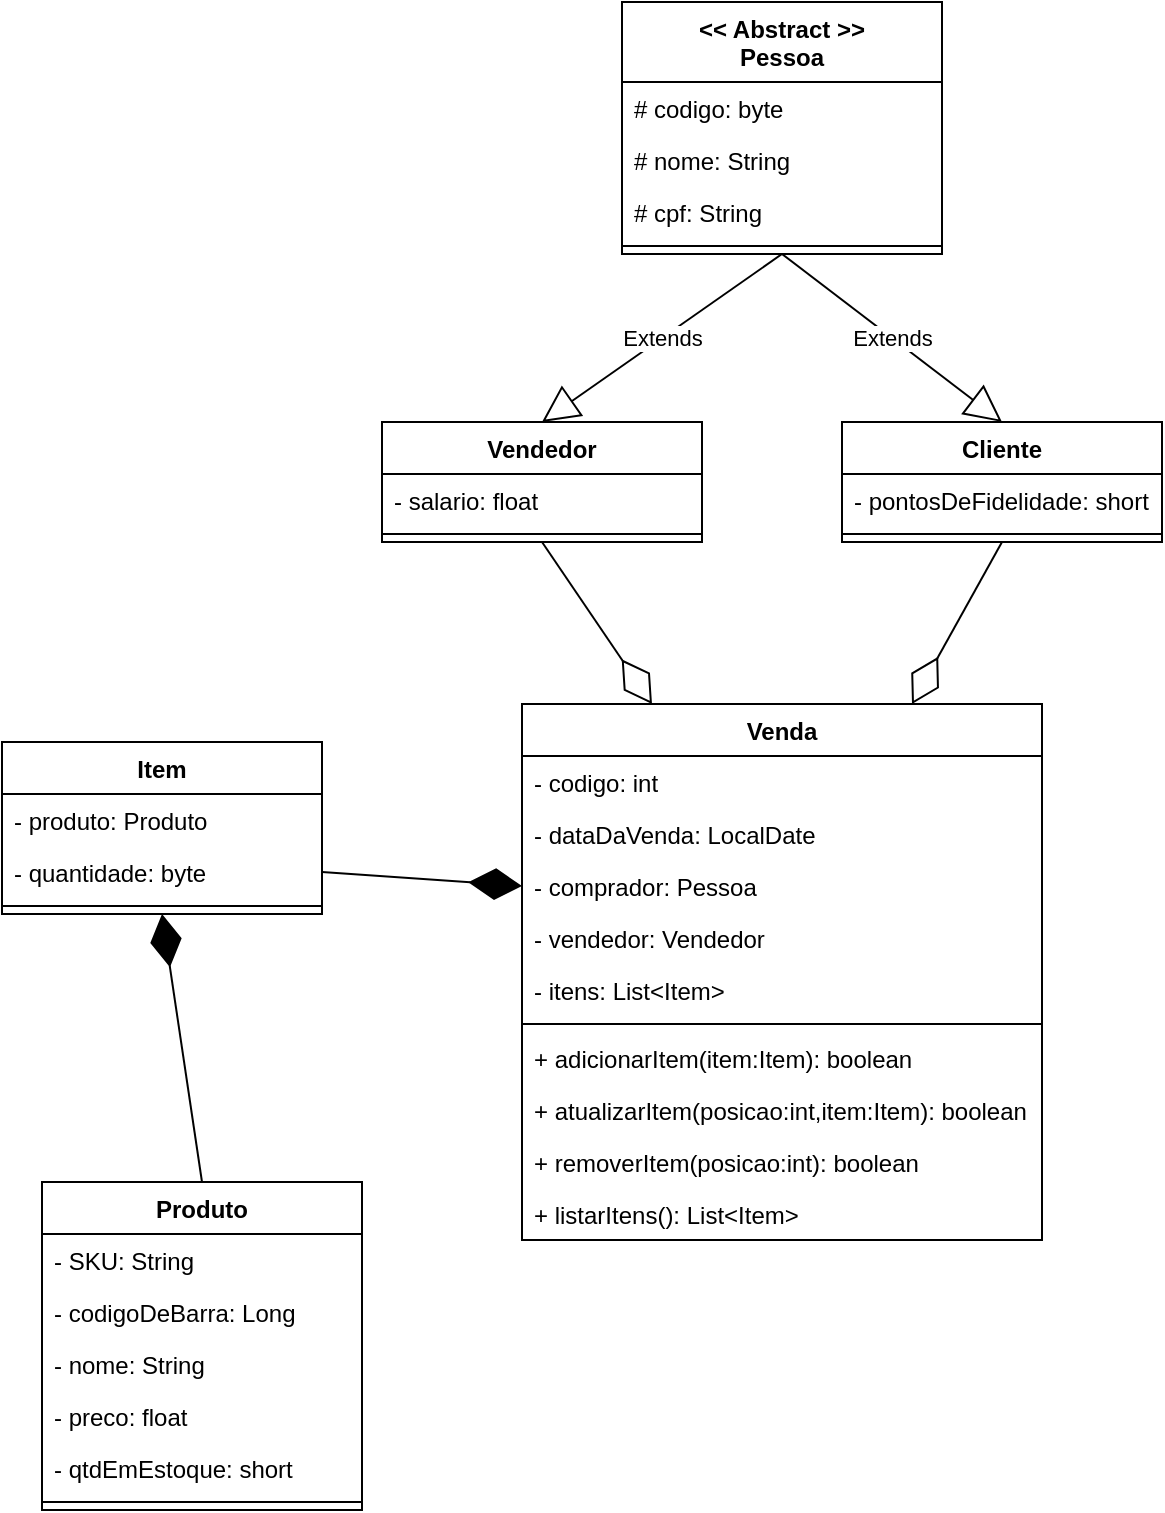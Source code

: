 <mxfile version="21.1.2" type="device">
  <diagram name="Página-1" id="vfj8W9pma-tqyQjv96Ef">
    <mxGraphModel dx="1104" dy="508" grid="1" gridSize="10" guides="1" tooltips="1" connect="1" arrows="1" fold="1" page="1" pageScale="1" pageWidth="827" pageHeight="1169" math="0" shadow="0">
      <root>
        <mxCell id="0" />
        <mxCell id="1" parent="0" />
        <mxCell id="E4ZKoApeam-6ELqJnfqk-1" value="Produto" style="swimlane;fontStyle=1;align=center;verticalAlign=top;childLayout=stackLayout;horizontal=1;startSize=26;horizontalStack=0;resizeParent=1;resizeParentMax=0;resizeLast=0;collapsible=1;marginBottom=0;" parent="1" vertex="1">
          <mxGeometry x="140" y="660" width="160" height="164" as="geometry" />
        </mxCell>
        <mxCell id="E4ZKoApeam-6ELqJnfqk-2" value="- SKU: String" style="text;strokeColor=none;fillColor=none;align=left;verticalAlign=top;spacingLeft=4;spacingRight=4;overflow=hidden;rotatable=0;points=[[0,0.5],[1,0.5]];portConstraint=eastwest;" parent="E4ZKoApeam-6ELqJnfqk-1" vertex="1">
          <mxGeometry y="26" width="160" height="26" as="geometry" />
        </mxCell>
        <mxCell id="E4ZKoApeam-6ELqJnfqk-5" value="- codigoDeBarra: Long" style="text;strokeColor=none;fillColor=none;align=left;verticalAlign=top;spacingLeft=4;spacingRight=4;overflow=hidden;rotatable=0;points=[[0,0.5],[1,0.5]];portConstraint=eastwest;" parent="E4ZKoApeam-6ELqJnfqk-1" vertex="1">
          <mxGeometry y="52" width="160" height="26" as="geometry" />
        </mxCell>
        <mxCell id="E4ZKoApeam-6ELqJnfqk-10" value="- nome: String" style="text;strokeColor=none;fillColor=none;align=left;verticalAlign=top;spacingLeft=4;spacingRight=4;overflow=hidden;rotatable=0;points=[[0,0.5],[1,0.5]];portConstraint=eastwest;" parent="E4ZKoApeam-6ELqJnfqk-1" vertex="1">
          <mxGeometry y="78" width="160" height="26" as="geometry" />
        </mxCell>
        <mxCell id="E4ZKoApeam-6ELqJnfqk-11" value="- preco: float" style="text;strokeColor=none;fillColor=none;align=left;verticalAlign=top;spacingLeft=4;spacingRight=4;overflow=hidden;rotatable=0;points=[[0,0.5],[1,0.5]];portConstraint=eastwest;" parent="E4ZKoApeam-6ELqJnfqk-1" vertex="1">
          <mxGeometry y="104" width="160" height="26" as="geometry" />
        </mxCell>
        <mxCell id="E4ZKoApeam-6ELqJnfqk-12" value="- qtdEmEstoque: short" style="text;strokeColor=none;fillColor=none;align=left;verticalAlign=top;spacingLeft=4;spacingRight=4;overflow=hidden;rotatable=0;points=[[0,0.5],[1,0.5]];portConstraint=eastwest;" parent="E4ZKoApeam-6ELqJnfqk-1" vertex="1">
          <mxGeometry y="130" width="160" height="26" as="geometry" />
        </mxCell>
        <mxCell id="E4ZKoApeam-6ELqJnfqk-3" value="" style="line;strokeWidth=1;fillColor=none;align=left;verticalAlign=middle;spacingTop=-1;spacingLeft=3;spacingRight=3;rotatable=0;labelPosition=right;points=[];portConstraint=eastwest;strokeColor=inherit;" parent="E4ZKoApeam-6ELqJnfqk-1" vertex="1">
          <mxGeometry y="156" width="160" height="8" as="geometry" />
        </mxCell>
        <mxCell id="E4ZKoApeam-6ELqJnfqk-13" value="Venda" style="swimlane;fontStyle=1;align=center;verticalAlign=top;childLayout=stackLayout;horizontal=1;startSize=26;horizontalStack=0;resizeParent=1;resizeParentMax=0;resizeLast=0;collapsible=1;marginBottom=0;" parent="1" vertex="1">
          <mxGeometry x="380" y="421" width="260" height="268" as="geometry" />
        </mxCell>
        <mxCell id="E4ZKoApeam-6ELqJnfqk-14" value="- codigo: int" style="text;strokeColor=none;fillColor=none;align=left;verticalAlign=top;spacingLeft=4;spacingRight=4;overflow=hidden;rotatable=0;points=[[0,0.5],[1,0.5]];portConstraint=eastwest;" parent="E4ZKoApeam-6ELqJnfqk-13" vertex="1">
          <mxGeometry y="26" width="260" height="26" as="geometry" />
        </mxCell>
        <mxCell id="E4ZKoApeam-6ELqJnfqk-17" value="- dataDaVenda: LocalDate" style="text;strokeColor=none;fillColor=none;align=left;verticalAlign=top;spacingLeft=4;spacingRight=4;overflow=hidden;rotatable=0;points=[[0,0.5],[1,0.5]];portConstraint=eastwest;" parent="E4ZKoApeam-6ELqJnfqk-13" vertex="1">
          <mxGeometry y="52" width="260" height="26" as="geometry" />
        </mxCell>
        <mxCell id="E4ZKoApeam-6ELqJnfqk-18" value="- comprador: Pessoa" style="text;strokeColor=none;fillColor=none;align=left;verticalAlign=top;spacingLeft=4;spacingRight=4;overflow=hidden;rotatable=0;points=[[0,0.5],[1,0.5]];portConstraint=eastwest;" parent="E4ZKoApeam-6ELqJnfqk-13" vertex="1">
          <mxGeometry y="78" width="260" height="26" as="geometry" />
        </mxCell>
        <mxCell id="E4ZKoApeam-6ELqJnfqk-35" value="- vendedor: Vendedor" style="text;strokeColor=none;fillColor=none;align=left;verticalAlign=top;spacingLeft=4;spacingRight=4;overflow=hidden;rotatable=0;points=[[0,0.5],[1,0.5]];portConstraint=eastwest;" parent="E4ZKoApeam-6ELqJnfqk-13" vertex="1">
          <mxGeometry y="104" width="260" height="26" as="geometry" />
        </mxCell>
        <mxCell id="E4ZKoApeam-6ELqJnfqk-45" value="- itens: List&lt;Item&gt;" style="text;strokeColor=none;fillColor=none;align=left;verticalAlign=top;spacingLeft=4;spacingRight=4;overflow=hidden;rotatable=0;points=[[0,0.5],[1,0.5]];portConstraint=eastwest;" parent="E4ZKoApeam-6ELqJnfqk-13" vertex="1">
          <mxGeometry y="130" width="260" height="26" as="geometry" />
        </mxCell>
        <mxCell id="E4ZKoApeam-6ELqJnfqk-15" value="" style="line;strokeWidth=1;fillColor=none;align=left;verticalAlign=middle;spacingTop=-1;spacingLeft=3;spacingRight=3;rotatable=0;labelPosition=right;points=[];portConstraint=eastwest;strokeColor=inherit;" parent="E4ZKoApeam-6ELqJnfqk-13" vertex="1">
          <mxGeometry y="156" width="260" height="8" as="geometry" />
        </mxCell>
        <mxCell id="E4ZKoApeam-6ELqJnfqk-16" value="+ adicionarItem(item:Item): boolean" style="text;strokeColor=none;fillColor=none;align=left;verticalAlign=top;spacingLeft=4;spacingRight=4;overflow=hidden;rotatable=0;points=[[0,0.5],[1,0.5]];portConstraint=eastwest;" parent="E4ZKoApeam-6ELqJnfqk-13" vertex="1">
          <mxGeometry y="164" width="260" height="26" as="geometry" />
        </mxCell>
        <mxCell id="E4ZKoApeam-6ELqJnfqk-46" value="+ atualizarItem(posicao:int,item:Item): boolean" style="text;strokeColor=none;fillColor=none;align=left;verticalAlign=top;spacingLeft=4;spacingRight=4;overflow=hidden;rotatable=0;points=[[0,0.5],[1,0.5]];portConstraint=eastwest;" parent="E4ZKoApeam-6ELqJnfqk-13" vertex="1">
          <mxGeometry y="190" width="260" height="26" as="geometry" />
        </mxCell>
        <mxCell id="E4ZKoApeam-6ELqJnfqk-47" value="+ removerItem(posicao:int): boolean" style="text;strokeColor=none;fillColor=none;align=left;verticalAlign=top;spacingLeft=4;spacingRight=4;overflow=hidden;rotatable=0;points=[[0,0.5],[1,0.5]];portConstraint=eastwest;" parent="E4ZKoApeam-6ELqJnfqk-13" vertex="1">
          <mxGeometry y="216" width="260" height="26" as="geometry" />
        </mxCell>
        <mxCell id="E4ZKoApeam-6ELqJnfqk-48" value="+ listarItens(): List&lt;Item&gt;" style="text;strokeColor=none;fillColor=none;align=left;verticalAlign=top;spacingLeft=4;spacingRight=4;overflow=hidden;rotatable=0;points=[[0,0.5],[1,0.5]];portConstraint=eastwest;" parent="E4ZKoApeam-6ELqJnfqk-13" vertex="1">
          <mxGeometry y="242" width="260" height="26" as="geometry" />
        </mxCell>
        <mxCell id="E4ZKoApeam-6ELqJnfqk-19" value="&lt;&lt; Abstract &gt;&gt;&#xa;Pessoa" style="swimlane;fontStyle=1;align=center;verticalAlign=top;childLayout=stackLayout;horizontal=1;startSize=40;horizontalStack=0;resizeParent=1;resizeParentMax=0;resizeLast=0;collapsible=1;marginBottom=0;" parent="1" vertex="1">
          <mxGeometry x="430" y="70" width="160" height="126" as="geometry" />
        </mxCell>
        <mxCell id="E4ZKoApeam-6ELqJnfqk-20" value="# codigo: byte" style="text;strokeColor=none;fillColor=none;align=left;verticalAlign=top;spacingLeft=4;spacingRight=4;overflow=hidden;rotatable=0;points=[[0,0.5],[1,0.5]];portConstraint=eastwest;" parent="E4ZKoApeam-6ELqJnfqk-19" vertex="1">
          <mxGeometry y="40" width="160" height="26" as="geometry" />
        </mxCell>
        <mxCell id="E4ZKoApeam-6ELqJnfqk-23" value="# nome: String" style="text;strokeColor=none;fillColor=none;align=left;verticalAlign=top;spacingLeft=4;spacingRight=4;overflow=hidden;rotatable=0;points=[[0,0.5],[1,0.5]];portConstraint=eastwest;" parent="E4ZKoApeam-6ELqJnfqk-19" vertex="1">
          <mxGeometry y="66" width="160" height="26" as="geometry" />
        </mxCell>
        <mxCell id="E4ZKoApeam-6ELqJnfqk-24" value="# cpf: String" style="text;strokeColor=none;fillColor=none;align=left;verticalAlign=top;spacingLeft=4;spacingRight=4;overflow=hidden;rotatable=0;points=[[0,0.5],[1,0.5]];portConstraint=eastwest;" parent="E4ZKoApeam-6ELqJnfqk-19" vertex="1">
          <mxGeometry y="92" width="160" height="26" as="geometry" />
        </mxCell>
        <mxCell id="E4ZKoApeam-6ELqJnfqk-21" value="" style="line;strokeWidth=1;fillColor=none;align=left;verticalAlign=middle;spacingTop=-1;spacingLeft=3;spacingRight=3;rotatable=0;labelPosition=right;points=[];portConstraint=eastwest;strokeColor=inherit;" parent="E4ZKoApeam-6ELqJnfqk-19" vertex="1">
          <mxGeometry y="118" width="160" height="8" as="geometry" />
        </mxCell>
        <mxCell id="E4ZKoApeam-6ELqJnfqk-25" value="Cliente" style="swimlane;fontStyle=1;align=center;verticalAlign=top;childLayout=stackLayout;horizontal=1;startSize=26;horizontalStack=0;resizeParent=1;resizeParentMax=0;resizeLast=0;collapsible=1;marginBottom=0;" parent="1" vertex="1">
          <mxGeometry x="540" y="280" width="160" height="60" as="geometry" />
        </mxCell>
        <mxCell id="E4ZKoApeam-6ELqJnfqk-26" value="- pontosDeFidelidade: short" style="text;strokeColor=none;fillColor=none;align=left;verticalAlign=top;spacingLeft=4;spacingRight=4;overflow=hidden;rotatable=0;points=[[0,0.5],[1,0.5]];portConstraint=eastwest;" parent="E4ZKoApeam-6ELqJnfqk-25" vertex="1">
          <mxGeometry y="26" width="160" height="26" as="geometry" />
        </mxCell>
        <mxCell id="E4ZKoApeam-6ELqJnfqk-27" value="" style="line;strokeWidth=1;fillColor=none;align=left;verticalAlign=middle;spacingTop=-1;spacingLeft=3;spacingRight=3;rotatable=0;labelPosition=right;points=[];portConstraint=eastwest;strokeColor=inherit;" parent="E4ZKoApeam-6ELqJnfqk-25" vertex="1">
          <mxGeometry y="52" width="160" height="8" as="geometry" />
        </mxCell>
        <mxCell id="E4ZKoApeam-6ELqJnfqk-29" value="Vendedor" style="swimlane;fontStyle=1;align=center;verticalAlign=top;childLayout=stackLayout;horizontal=1;startSize=26;horizontalStack=0;resizeParent=1;resizeParentMax=0;resizeLast=0;collapsible=1;marginBottom=0;" parent="1" vertex="1">
          <mxGeometry x="310" y="280" width="160" height="60" as="geometry" />
        </mxCell>
        <mxCell id="E4ZKoApeam-6ELqJnfqk-30" value="- salario: float" style="text;strokeColor=none;fillColor=none;align=left;verticalAlign=top;spacingLeft=4;spacingRight=4;overflow=hidden;rotatable=0;points=[[0,0.5],[1,0.5]];portConstraint=eastwest;" parent="E4ZKoApeam-6ELqJnfqk-29" vertex="1">
          <mxGeometry y="26" width="160" height="26" as="geometry" />
        </mxCell>
        <mxCell id="E4ZKoApeam-6ELqJnfqk-31" value="" style="line;strokeWidth=1;fillColor=none;align=left;verticalAlign=middle;spacingTop=-1;spacingLeft=3;spacingRight=3;rotatable=0;labelPosition=right;points=[];portConstraint=eastwest;strokeColor=inherit;" parent="E4ZKoApeam-6ELqJnfqk-29" vertex="1">
          <mxGeometry y="52" width="160" height="8" as="geometry" />
        </mxCell>
        <mxCell id="E4ZKoApeam-6ELqJnfqk-33" value="Extends" style="endArrow=block;endSize=16;endFill=0;html=1;rounded=0;entryX=0.5;entryY=0;entryDx=0;entryDy=0;exitX=0.5;exitY=1;exitDx=0;exitDy=0;" parent="1" source="E4ZKoApeam-6ELqJnfqk-19" target="E4ZKoApeam-6ELqJnfqk-25" edge="1">
          <mxGeometry width="160" relative="1" as="geometry">
            <mxPoint x="600" y="210" as="sourcePoint" />
            <mxPoint x="630" y="174" as="targetPoint" />
          </mxGeometry>
        </mxCell>
        <mxCell id="E4ZKoApeam-6ELqJnfqk-34" value="Extends" style="endArrow=block;endSize=16;endFill=0;html=1;rounded=0;entryX=0.5;entryY=0;entryDx=0;entryDy=0;exitX=0.5;exitY=1;exitDx=0;exitDy=0;" parent="1" source="E4ZKoApeam-6ELqJnfqk-19" target="E4ZKoApeam-6ELqJnfqk-29" edge="1">
          <mxGeometry width="160" relative="1" as="geometry">
            <mxPoint x="470" y="174" as="sourcePoint" />
            <mxPoint x="630" y="174" as="targetPoint" />
          </mxGeometry>
        </mxCell>
        <mxCell id="E4ZKoApeam-6ELqJnfqk-36" value="" style="endArrow=diamondThin;endFill=0;endSize=24;html=1;rounded=0;exitX=0.5;exitY=1;exitDx=0;exitDy=0;entryX=0.75;entryY=0;entryDx=0;entryDy=0;" parent="1" source="E4ZKoApeam-6ELqJnfqk-25" target="E4ZKoApeam-6ELqJnfqk-13" edge="1">
          <mxGeometry width="160" relative="1" as="geometry">
            <mxPoint x="670.32" y="315.508" as="sourcePoint" />
            <mxPoint x="580" y="400" as="targetPoint" />
          </mxGeometry>
        </mxCell>
        <mxCell id="E4ZKoApeam-6ELqJnfqk-37" value="" style="endArrow=diamondThin;endFill=0;endSize=24;html=1;rounded=0;entryX=0.25;entryY=0;entryDx=0;entryDy=0;exitX=0.5;exitY=1;exitDx=0;exitDy=0;" parent="1" source="E4ZKoApeam-6ELqJnfqk-29" target="E4ZKoApeam-6ELqJnfqk-13" edge="1">
          <mxGeometry width="160" relative="1" as="geometry">
            <mxPoint x="462" y="315.508" as="sourcePoint" />
            <mxPoint x="580" y="400" as="targetPoint" />
          </mxGeometry>
        </mxCell>
        <mxCell id="E4ZKoApeam-6ELqJnfqk-38" value="Item" style="swimlane;fontStyle=1;align=center;verticalAlign=top;childLayout=stackLayout;horizontal=1;startSize=26;horizontalStack=0;resizeParent=1;resizeParentMax=0;resizeLast=0;collapsible=1;marginBottom=0;" parent="1" vertex="1">
          <mxGeometry x="120" y="440" width="160" height="86" as="geometry" />
        </mxCell>
        <mxCell id="E4ZKoApeam-6ELqJnfqk-39" value="- produto: Produto" style="text;strokeColor=none;fillColor=none;align=left;verticalAlign=top;spacingLeft=4;spacingRight=4;overflow=hidden;rotatable=0;points=[[0,0.5],[1,0.5]];portConstraint=eastwest;" parent="E4ZKoApeam-6ELqJnfqk-38" vertex="1">
          <mxGeometry y="26" width="160" height="26" as="geometry" />
        </mxCell>
        <mxCell id="E4ZKoApeam-6ELqJnfqk-42" value="- quantidade: byte" style="text;strokeColor=none;fillColor=none;align=left;verticalAlign=top;spacingLeft=4;spacingRight=4;overflow=hidden;rotatable=0;points=[[0,0.5],[1,0.5]];portConstraint=eastwest;" parent="E4ZKoApeam-6ELqJnfqk-38" vertex="1">
          <mxGeometry y="52" width="160" height="26" as="geometry" />
        </mxCell>
        <mxCell id="E4ZKoApeam-6ELqJnfqk-40" value="" style="line;strokeWidth=1;fillColor=none;align=left;verticalAlign=middle;spacingTop=-1;spacingLeft=3;spacingRight=3;rotatable=0;labelPosition=right;points=[];portConstraint=eastwest;strokeColor=inherit;" parent="E4ZKoApeam-6ELqJnfqk-38" vertex="1">
          <mxGeometry y="78" width="160" height="8" as="geometry" />
        </mxCell>
        <mxCell id="E4ZKoApeam-6ELqJnfqk-43" value="" style="endArrow=diamondThin;endFill=1;endSize=24;html=1;rounded=0;entryX=0.5;entryY=1;entryDx=0;entryDy=0;exitX=0.5;exitY=0;exitDx=0;exitDy=0;" parent="1" source="E4ZKoApeam-6ELqJnfqk-1" target="E4ZKoApeam-6ELqJnfqk-38" edge="1">
          <mxGeometry width="160" relative="1" as="geometry">
            <mxPoint x="260" y="560" as="sourcePoint" />
            <mxPoint x="420" y="560" as="targetPoint" />
          </mxGeometry>
        </mxCell>
        <mxCell id="Q-dKv3HBZ4_EUM8azRf8-3" value="" style="endArrow=diamondThin;endFill=1;endSize=24;html=1;rounded=0;entryX=0;entryY=0.5;entryDx=0;entryDy=0;exitX=1;exitY=0.5;exitDx=0;exitDy=0;" parent="1" source="E4ZKoApeam-6ELqJnfqk-42" target="E4ZKoApeam-6ELqJnfqk-18" edge="1">
          <mxGeometry width="160" relative="1" as="geometry">
            <mxPoint x="330" y="570" as="sourcePoint" />
            <mxPoint x="490" y="570" as="targetPoint" />
          </mxGeometry>
        </mxCell>
      </root>
    </mxGraphModel>
  </diagram>
</mxfile>
